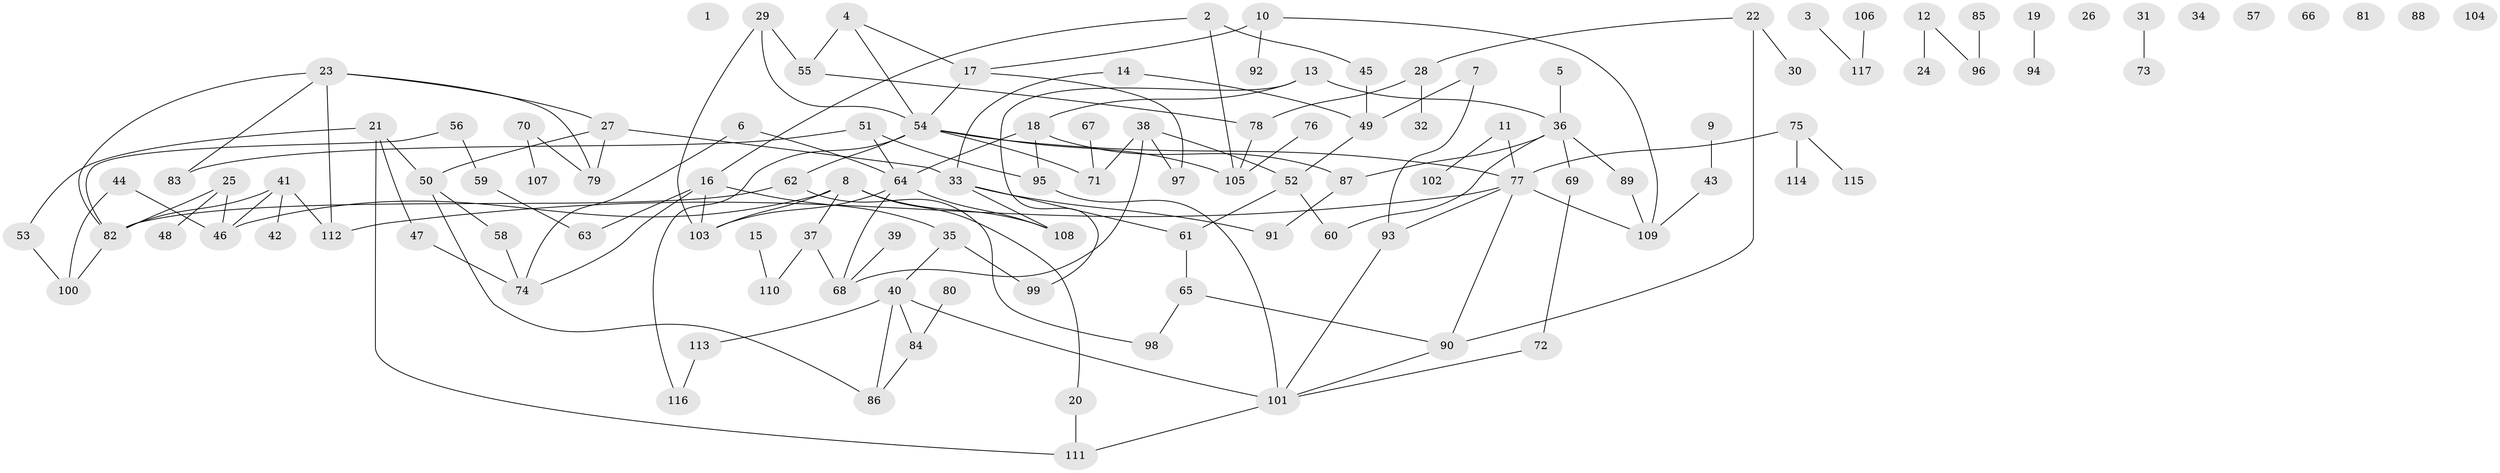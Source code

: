 // Generated by graph-tools (version 1.1) at 2025/33/03/09/25 02:33:50]
// undirected, 117 vertices, 148 edges
graph export_dot {
graph [start="1"]
  node [color=gray90,style=filled];
  1;
  2;
  3;
  4;
  5;
  6;
  7;
  8;
  9;
  10;
  11;
  12;
  13;
  14;
  15;
  16;
  17;
  18;
  19;
  20;
  21;
  22;
  23;
  24;
  25;
  26;
  27;
  28;
  29;
  30;
  31;
  32;
  33;
  34;
  35;
  36;
  37;
  38;
  39;
  40;
  41;
  42;
  43;
  44;
  45;
  46;
  47;
  48;
  49;
  50;
  51;
  52;
  53;
  54;
  55;
  56;
  57;
  58;
  59;
  60;
  61;
  62;
  63;
  64;
  65;
  66;
  67;
  68;
  69;
  70;
  71;
  72;
  73;
  74;
  75;
  76;
  77;
  78;
  79;
  80;
  81;
  82;
  83;
  84;
  85;
  86;
  87;
  88;
  89;
  90;
  91;
  92;
  93;
  94;
  95;
  96;
  97;
  98;
  99;
  100;
  101;
  102;
  103;
  104;
  105;
  106;
  107;
  108;
  109;
  110;
  111;
  112;
  113;
  114;
  115;
  116;
  117;
  2 -- 16;
  2 -- 45;
  2 -- 105;
  3 -- 117;
  4 -- 17;
  4 -- 54;
  4 -- 55;
  5 -- 36;
  6 -- 64;
  6 -- 74;
  7 -- 49;
  7 -- 93;
  8 -- 20;
  8 -- 37;
  8 -- 46;
  8 -- 103;
  8 -- 108;
  9 -- 43;
  10 -- 17;
  10 -- 92;
  10 -- 109;
  11 -- 77;
  11 -- 102;
  12 -- 24;
  12 -- 96;
  13 -- 18;
  13 -- 36;
  13 -- 99;
  14 -- 33;
  14 -- 49;
  15 -- 110;
  16 -- 35;
  16 -- 63;
  16 -- 74;
  16 -- 103;
  17 -- 54;
  17 -- 97;
  18 -- 64;
  18 -- 87;
  18 -- 95;
  19 -- 94;
  20 -- 111;
  21 -- 47;
  21 -- 50;
  21 -- 53;
  21 -- 111;
  22 -- 28;
  22 -- 30;
  22 -- 90;
  23 -- 27;
  23 -- 79;
  23 -- 82;
  23 -- 83;
  23 -- 112;
  25 -- 46;
  25 -- 48;
  25 -- 82;
  27 -- 33;
  27 -- 50;
  27 -- 79;
  28 -- 32;
  28 -- 78;
  29 -- 54;
  29 -- 55;
  29 -- 103;
  31 -- 73;
  33 -- 61;
  33 -- 91;
  33 -- 108;
  35 -- 40;
  35 -- 99;
  36 -- 60;
  36 -- 69;
  36 -- 87;
  36 -- 89;
  37 -- 68;
  37 -- 110;
  38 -- 52;
  38 -- 68;
  38 -- 71;
  38 -- 97;
  39 -- 68;
  40 -- 84;
  40 -- 86;
  40 -- 101;
  40 -- 113;
  41 -- 42;
  41 -- 46;
  41 -- 82;
  41 -- 112;
  43 -- 109;
  44 -- 46;
  44 -- 100;
  45 -- 49;
  47 -- 74;
  49 -- 52;
  50 -- 58;
  50 -- 86;
  51 -- 64;
  51 -- 83;
  51 -- 95;
  52 -- 60;
  52 -- 61;
  53 -- 100;
  54 -- 62;
  54 -- 71;
  54 -- 77;
  54 -- 105;
  54 -- 116;
  55 -- 78;
  56 -- 59;
  56 -- 82;
  58 -- 74;
  59 -- 63;
  61 -- 65;
  62 -- 82;
  62 -- 98;
  64 -- 68;
  64 -- 103;
  64 -- 108;
  65 -- 90;
  65 -- 98;
  67 -- 71;
  69 -- 72;
  70 -- 79;
  70 -- 107;
  72 -- 101;
  75 -- 77;
  75 -- 114;
  75 -- 115;
  76 -- 105;
  77 -- 90;
  77 -- 93;
  77 -- 109;
  77 -- 112;
  78 -- 105;
  80 -- 84;
  82 -- 100;
  84 -- 86;
  85 -- 96;
  87 -- 91;
  89 -- 109;
  90 -- 101;
  93 -- 101;
  95 -- 101;
  101 -- 111;
  106 -- 117;
  113 -- 116;
}

